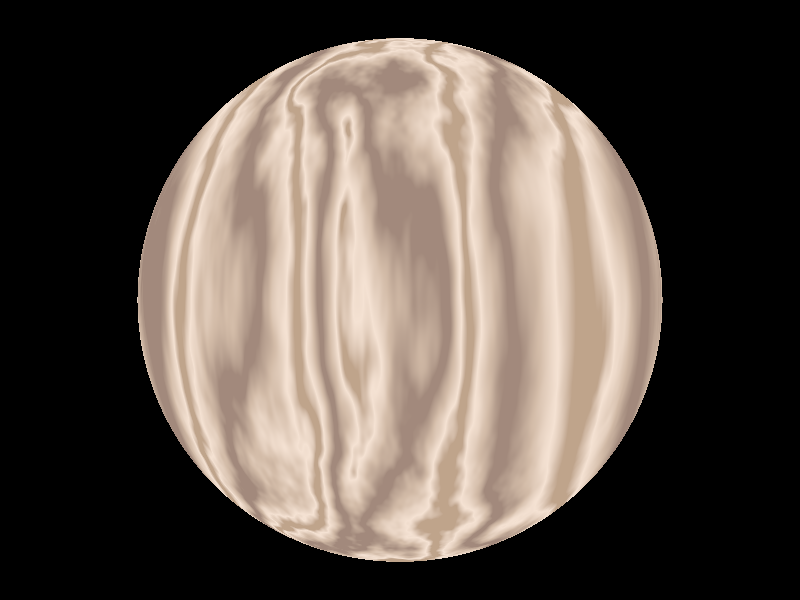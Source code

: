 //Textures 

#include "colors.inc"

camera{
    location <0,0,-5>
    look_at <0,0,0> }
    
    light_source{
        <2,2,-4> 
        rgb<1,1,1>
        }
        
#declare Box=box{
    <-1,-1,-2>
    <1,1,4>
    };
    
    
//ColorListPigments    
#declare BrickPigment=pigment{
    brick 
    color Red      //mortar
    color Blue     //brick
    scale .01   //this is the equivalent of <.1,.1,.1>
    warp{
        spherical
        orientation <1,0,0>
        }
        };

#declare CheckerPigment=pigment{
    checker
    color Red
    color Blue
    scale .05
    warp{
        spherical
        orientation <1,0,0>
        }
        };
        
#declare HexagonPigment=pigment{
    hexagon
    color Red
    color Blue
    color White
    scale .01
    warp{
        spherical
        orientation <0,1,0>
        }
        }; 
        
//object {Box}
        
#declare ObjectPigment = pigment{   //to map shapes onto other shapes
    object{
        Box
        color Red  //outside
        color Blue //inside
        }
        turbulence .1 //messes with the edges
        };


//ColorMapPigments
#declare ColorMap=color_map{          //you can also do pigment maps, including stuff like brick and checkers
    [0.1 color Red]
    [0.3 color Yellow]                //to create a sharp transition, assign two colors the same value
    [0.6 color Green]
    [0.9 color Blue]
    };
    
#declare GradientPigment=pigment{
    gradient <0,1,0> //chooses which direction the gradient goes
    color_map {ColorMap}
    scale 4
    translate <0,-2,0>
    //turbulence .5
    }; 
      
#declare AgatePigment=pigment{
    agate //banded pattern
    agate_turb 1
    color_map {ColorMap}
    };
    
#declare BumpsPigment=pigment{
    bumps
    color_map {ColorMap}
    scale .2
    };
    
#declare WoodColorMap=color_map{          //you can also do pigment maps, including stuff like brick and checkers
    [0.1 color DarkWood]
    [0.3 color LightWood]                //to create a sharp transition, assign two colors the same value
    [0.6 color MediumWood]
    [0.9 color DarkBrown]
    };
    
#declare WoodPigment=pigment{
    wood 
    color_map {WoodColorMap}
    turbulence .2
    scale <1,6,1>
   /* scale .1
    warp{
        spherical
        orientation <0,0,1>   //this edited out bit makes a swirly thing wrap around the sphere
        }*/
    };    
    
#declare Function=function(x,y,z,hi){x*x + y+hi}  //you can put any function in terms of x, y, and z in here
#declare FunctionPigment=pigment{
    function{Function(x,y,z,3)}
    color_map{ColorMap}
    //scale.2
    };   
    
sphere{
    <0,0,0>
    2
    texture{
        WoodPigment
        }
    /*finish{
        ambient .02     //good for making things look like they glow
        specular.3       //changes highlight intensity
        roughness.04}*/    //changes the size of the specular highlight
        normal{       
            //bumps  //just what it sounds like
            facets    //makes it look like a cut gem (though only in texture, not in shape)
                coords 1.0
                size .1
            //bump_map{jpeg "filename.jpg"}     //will give it a texture based on some file from the internet
                //bump_size 2.0      //search for seamless normal maps. yes, they're supposed to look like 3-d images
                //scale 10 
            }
        } 
        
     /*texture{          //to map an image onto an object, do this for texture...
        pigment{           //may need to be fiddled with in terms of scaling and such
            image_map{jpeg"nameoffile.jpg" //the file MUST be in the same folder as the script 
            */     
            
     //search uv mapping checker to get a pattern to map onto things to help determine proper scales/transforms of a wrapped image       
     //when searching for textures on Google Images, include the word seamless
     //this mapping stuff could be good for doing windows...
     //look for mathced pairs of texture and normal maps (in online libraries and such)
                   
                   
//__________cameras____________

/*camera{
    perspective  //all rays in the scene start from the camera and are angled; this is the default setting
    location <0,1,-1>    //can also be orthographic, w/ rays coming into the scene parallel; no perspective/depth
    look_at<0,1,0>       //also fisheye, which is what it sounds like
    angle //things appear closer/farther; alters angle of rays to plane that determines pixelly things; default=67.38
    focal_point BoxPos //default=origin; this is the point that is in focus
    aperture .1 //makes things not in focus blurry; default=0 (no blur); larger values = more blurry
    blur_samples 20  //higher values = less grainy blur
    normal{         //warps the picture
        bumps 0.2   //increasing this value warps it more
        }           //the focal point should be about a third of the way into a scene
    } */                   